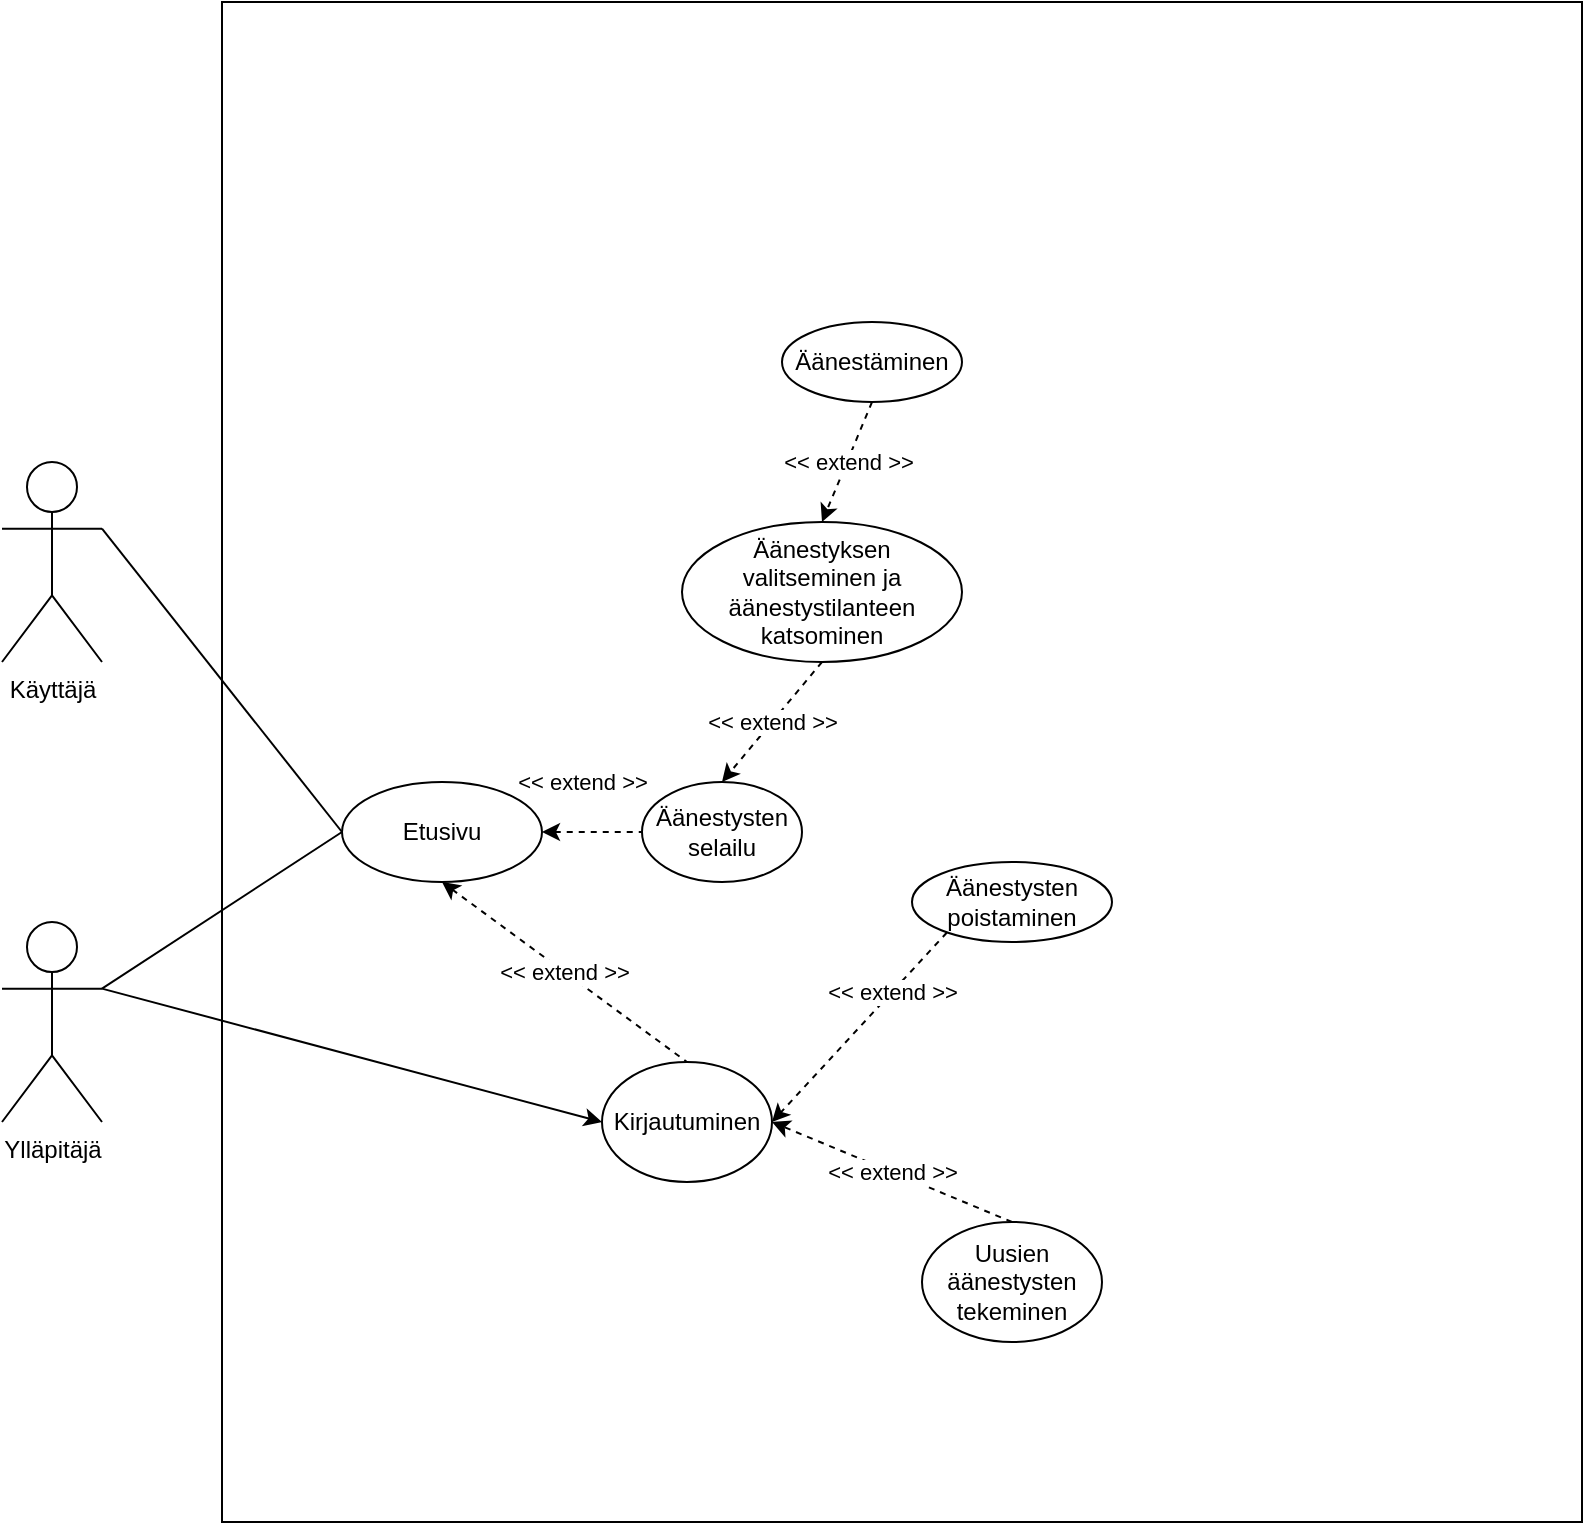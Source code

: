 <mxfile version="20.3.0" type="device"><diagram id="EPBV298jBimxoZpXeHqm" name="Page-1"><mxGraphModel dx="1422" dy="1829" grid="1" gridSize="10" guides="1" tooltips="1" connect="1" arrows="1" fold="1" page="1" pageScale="1" pageWidth="850" pageHeight="1100" math="0" shadow="0"><root><mxCell id="0"/><mxCell id="1" parent="0"/><mxCell id="iK4RAm8OALqhIFgKFQwn-3" value="" style="rounded=0;whiteSpace=wrap;html=1;" parent="1" vertex="1"><mxGeometry x="170" y="-60" width="680" height="760" as="geometry"/></mxCell><mxCell id="iK4RAm8OALqhIFgKFQwn-18" style="rounded=0;orthogonalLoop=1;jettySize=auto;html=1;exitX=1;exitY=0.333;exitDx=0;exitDy=0;exitPerimeter=0;entryX=0;entryY=0.5;entryDx=0;entryDy=0;endArrow=none;endFill=0;" parent="1" source="iK4RAm8OALqhIFgKFQwn-1" target="iK4RAm8OALqhIFgKFQwn-9" edge="1"><mxGeometry relative="1" as="geometry"/></mxCell><mxCell id="iK4RAm8OALqhIFgKFQwn-1" value="Käyttäjä" style="shape=umlActor;verticalLabelPosition=bottom;verticalAlign=top;html=1;outlineConnect=0;" parent="1" vertex="1"><mxGeometry x="60" y="170" width="50" height="100" as="geometry"/></mxCell><mxCell id="iK4RAm8OALqhIFgKFQwn-19" style="edgeStyle=none;rounded=0;orthogonalLoop=1;jettySize=auto;html=1;exitX=1;exitY=0.333;exitDx=0;exitDy=0;exitPerimeter=0;entryX=0;entryY=0.5;entryDx=0;entryDy=0;endArrow=none;endFill=0;" parent="1" source="iK4RAm8OALqhIFgKFQwn-2" target="iK4RAm8OALqhIFgKFQwn-9" edge="1"><mxGeometry relative="1" as="geometry"/></mxCell><mxCell id="iK4RAm8OALqhIFgKFQwn-43" style="edgeStyle=none;rounded=0;orthogonalLoop=1;jettySize=auto;html=1;exitX=1;exitY=0.333;exitDx=0;exitDy=0;exitPerimeter=0;entryX=0;entryY=0.5;entryDx=0;entryDy=0;startArrow=none;startFill=0;endArrow=classic;endFill=1;" parent="1" source="iK4RAm8OALqhIFgKFQwn-2" target="iK4RAm8OALqhIFgKFQwn-41" edge="1"><mxGeometry relative="1" as="geometry"/></mxCell><mxCell id="iK4RAm8OALqhIFgKFQwn-2" value="Ylläpitäjä" style="shape=umlActor;verticalLabelPosition=bottom;verticalAlign=top;html=1;outlineConnect=0;" parent="1" vertex="1"><mxGeometry x="60" y="400" width="50" height="100" as="geometry"/></mxCell><mxCell id="iK4RAm8OALqhIFgKFQwn-42" value="&amp;lt;&amp;lt; extend&amp;nbsp;&amp;gt;&amp;gt;" style="edgeStyle=none;rounded=0;orthogonalLoop=1;jettySize=auto;html=1;exitX=1;exitY=0.5;exitDx=0;exitDy=0;entryX=0;entryY=0.5;entryDx=0;entryDy=0;dashed=1;startArrow=classic;startFill=1;endArrow=none;endFill=0;" parent="1" source="iK4RAm8OALqhIFgKFQwn-9" target="iK4RAm8OALqhIFgKFQwn-40" edge="1"><mxGeometry x="-0.2" y="25" relative="1" as="geometry"><mxPoint as="offset"/></mxGeometry></mxCell><mxCell id="iK4RAm8OALqhIFgKFQwn-9" value="Etusivu" style="ellipse;whiteSpace=wrap;html=1;" parent="1" vertex="1"><mxGeometry x="230" y="330" width="100" height="50" as="geometry"/></mxCell><mxCell id="iK4RAm8OALqhIFgKFQwn-47" value="&amp;lt;&amp;lt; extend &amp;gt;&amp;gt;" style="edgeStyle=none;rounded=0;orthogonalLoop=1;jettySize=auto;html=1;exitX=0.5;exitY=0;exitDx=0;exitDy=0;dashed=1;startArrow=none;startFill=0;endArrow=classic;endFill=1;entryX=1;entryY=0.5;entryDx=0;entryDy=0;" parent="1" source="iK4RAm8OALqhIFgKFQwn-11" target="iK4RAm8OALqhIFgKFQwn-41" edge="1"><mxGeometry relative="1" as="geometry"><mxPoint x="450" y="500" as="targetPoint"/></mxGeometry></mxCell><mxCell id="iK4RAm8OALqhIFgKFQwn-11" value="Uusien äänestysten tekeminen" style="ellipse;whiteSpace=wrap;html=1;" parent="1" vertex="1"><mxGeometry x="520" y="550" width="90" height="60" as="geometry"/></mxCell><mxCell id="iK4RAm8OALqhIFgKFQwn-13" value="Äänestyksen valitseminen ja äänestystilanteen katsominen" style="ellipse;whiteSpace=wrap;html=1;" parent="1" vertex="1"><mxGeometry x="400" y="200" width="140" height="70" as="geometry"/></mxCell><mxCell id="iK4RAm8OALqhIFgKFQwn-60" value="&amp;lt;&amp;lt; extend &amp;gt;&amp;gt;" style="edgeStyle=none;rounded=0;orthogonalLoop=1;jettySize=auto;html=1;exitX=0.5;exitY=1;exitDx=0;exitDy=0;entryX=0.5;entryY=0;entryDx=0;entryDy=0;dashed=1;startArrow=none;startFill=0;endArrow=classic;endFill=1;" parent="1" source="iK4RAm8OALqhIFgKFQwn-13" target="iK4RAm8OALqhIFgKFQwn-40" edge="1"><mxGeometry relative="1" as="geometry"><mxPoint x="485" y="220" as="sourcePoint"/></mxGeometry></mxCell><mxCell id="iK4RAm8OALqhIFgKFQwn-36" value="&amp;lt;&amp;lt; extend &amp;gt;&amp;gt;" style="edgeStyle=none;rounded=0;orthogonalLoop=1;jettySize=auto;html=1;exitX=0.5;exitY=1;exitDx=0;exitDy=0;dashed=1;startArrow=none;startFill=0;endArrow=classic;endFill=1;entryX=0.5;entryY=0;entryDx=0;entryDy=0;" parent="1" source="iK4RAm8OALqhIFgKFQwn-16" target="iK4RAm8OALqhIFgKFQwn-13" edge="1"><mxGeometry relative="1" as="geometry"><mxPoint x="510" y="150" as="targetPoint"/></mxGeometry></mxCell><mxCell id="iK4RAm8OALqhIFgKFQwn-16" value="Äänestäminen" style="ellipse;whiteSpace=wrap;html=1;" parent="1" vertex="1"><mxGeometry x="450" y="100" width="90" height="40" as="geometry"/></mxCell><mxCell id="iK4RAm8OALqhIFgKFQwn-54" value="&amp;lt;&amp;lt; extend &amp;gt;&amp;gt;" style="edgeStyle=none;rounded=0;orthogonalLoop=1;jettySize=auto;html=1;exitX=0.5;exitY=0;exitDx=0;exitDy=0;entryX=1;entryY=0.5;entryDx=0;entryDy=0;dashed=1;startArrow=none;startFill=0;endArrow=classic;endFill=1;" parent="1" source="iK4RAm8OALqhIFgKFQwn-20" target="iK4RAm8OALqhIFgKFQwn-41" edge="1"><mxGeometry relative="1" as="geometry"/></mxCell><mxCell id="iK4RAm8OALqhIFgKFQwn-20" value="Äänestysten poistaminen" style="ellipse;whiteSpace=wrap;html=1;" parent="1" vertex="1"><mxGeometry x="515" y="370" width="100" height="40" as="geometry"/></mxCell><mxCell id="iK4RAm8OALqhIFgKFQwn-45" value="&amp;lt;&amp;lt; extend &amp;gt;&amp;gt;" style="edgeStyle=none;rounded=0;orthogonalLoop=1;jettySize=auto;html=1;exitX=0.5;exitY=1;exitDx=0;exitDy=0;entryX=0.5;entryY=0;entryDx=0;entryDy=0;startArrow=classic;startFill=1;endArrow=none;endFill=0;dashed=1;" parent="1" source="iK4RAm8OALqhIFgKFQwn-9" target="iK4RAm8OALqhIFgKFQwn-41" edge="1"><mxGeometry relative="1" as="geometry"/></mxCell><mxCell id="iK4RAm8OALqhIFgKFQwn-40" value="Äänestysten selailu" style="ellipse;whiteSpace=wrap;html=1;" parent="1" vertex="1"><mxGeometry x="380" y="330" width="80" height="50" as="geometry"/></mxCell><mxCell id="iK4RAm8OALqhIFgKFQwn-41" value="Kirjautuminen" style="ellipse;whiteSpace=wrap;html=1;" parent="1" vertex="1"><mxGeometry x="360" y="470" width="85" height="60" as="geometry"/></mxCell></root></mxGraphModel></diagram></mxfile>